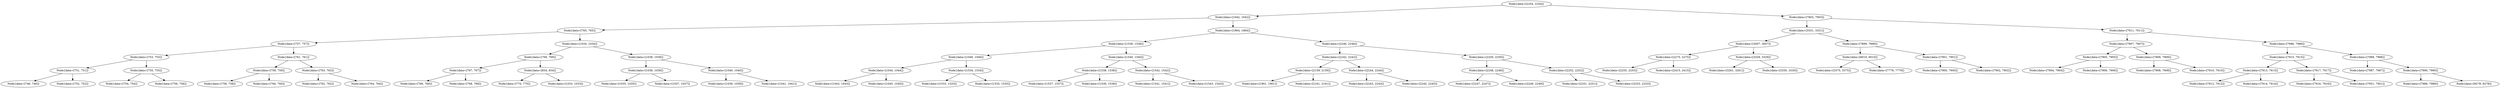 digraph G{
720939998 [label="Node{data=[2254, 2254]}"]
720939998 -> 637502419
637502419 [label="Node{data=[1042, 1042]}"]
637502419 -> 195814635
195814635 [label="Node{data=[765, 765]}"]
195814635 -> 848245896
848245896 [label="Node{data=[757, 757]}"]
848245896 -> 1564921692
1564921692 [label="Node{data=[753, 753]}"]
1564921692 -> 83770940
83770940 [label="Node{data=[751, 751]}"]
83770940 -> 1344671476
1344671476 [label="Node{data=[746, 746]}"]
83770940 -> 457595660
457595660 [label="Node{data=[752, 752]}"]
1564921692 -> 1880181527
1880181527 [label="Node{data=[755, 755]}"]
1880181527 -> 99325175
99325175 [label="Node{data=[754, 754]}"]
1880181527 -> 1708817168
1708817168 [label="Node{data=[756, 756]}"]
848245896 -> 1282261660
1282261660 [label="Node{data=[761, 761]}"]
1282261660 -> 920543733
920543733 [label="Node{data=[759, 759]}"]
920543733 -> 1867188213
1867188213 [label="Node{data=[758, 758]}"]
920543733 -> 1501553655
1501553655 [label="Node{data=[760, 760]}"]
1282261660 -> 2074387302
2074387302 [label="Node{data=[763, 763]}"]
2074387302 -> 1051767854
1051767854 [label="Node{data=[762, 762]}"]
2074387302 -> 158562466
158562466 [label="Node{data=[764, 764]}"]
195814635 -> 792019488
792019488 [label="Node{data=[1034, 1034]}"]
792019488 -> 1909746483
1909746483 [label="Node{data=[769, 769]}"]
1909746483 -> 1258205411
1258205411 [label="Node{data=[767, 767]}"]
1258205411 -> 1490708342
1490708342 [label="Node{data=[766, 766]}"]
1258205411 -> 1568348687
1568348687 [label="Node{data=[768, 768]}"]
1909746483 -> 254046048
254046048 [label="Node{data=[834, 834]}"]
254046048 -> 820162511
820162511 [label="Node{data=[770, 770]}"]
254046048 -> 990420850
990420850 [label="Node{data=[1033, 1033]}"]
792019488 -> 1042698622
1042698622 [label="Node{data=[1038, 1038]}"]
1042698622 -> 315979445
315979445 [label="Node{data=[1036, 1036]}"]
315979445 -> 929841143
929841143 [label="Node{data=[1035, 1035]}"]
315979445 -> 1222690151
1222690151 [label="Node{data=[1037, 1037]}"]
1042698622 -> 1153548452
1153548452 [label="Node{data=[1040, 1040]}"]
1153548452 -> 2098751063
2098751063 [label="Node{data=[1039, 1039]}"]
1153548452 -> 735935876
735935876 [label="Node{data=[1041, 1041]}"]
637502419 -> 1700286053
1700286053 [label="Node{data=[1864, 1864]}"]
1700286053 -> 794191498
794191498 [label="Node{data=[1536, 1536]}"]
794191498 -> 297961449
297961449 [label="Node{data=[1046, 1046]}"]
297961449 -> 1362356488
1362356488 [label="Node{data=[1044, 1044]}"]
1362356488 -> 1992277549
1992277549 [label="Node{data=[1043, 1043]}"]
1362356488 -> 1791091782
1791091782 [label="Node{data=[1045, 1045]}"]
297961449 -> 1866062648
1866062648 [label="Node{data=[1534, 1534]}"]
1866062648 -> 554435710
554435710 [label="Node{data=[1533, 1533]}"]
1866062648 -> 717854884
717854884 [label="Node{data=[1535, 1535]}"]
794191498 -> 1330625135
1330625135 [label="Node{data=[1540, 1540]}"]
1330625135 -> 1846433957
1846433957 [label="Node{data=[1538, 1538]}"]
1846433957 -> 794857198
794857198 [label="Node{data=[1537, 1537]}"]
1846433957 -> 1233796894
1233796894 [label="Node{data=[1539, 1539]}"]
1330625135 -> 2074376322
2074376322 [label="Node{data=[1542, 1542]}"]
2074376322 -> 1735642147
1735642147 [label="Node{data=[1541, 1541]}"]
2074376322 -> 1280256477
1280256477 [label="Node{data=[1543, 1543]}"]
1700286053 -> 1420139909
1420139909 [label="Node{data=[2246, 2246]}"]
1420139909 -> 211652603
211652603 [label="Node{data=[2242, 2242]}"]
211652603 -> 1970690207
1970690207 [label="Node{data=[2159, 2159]}"]
1970690207 -> 1078105645
1078105645 [label="Node{data=[1901, 1901]}"]
1970690207 -> 955474453
955474453 [label="Node{data=[2161, 2161]}"]
211652603 -> 1483849895
1483849895 [label="Node{data=[2244, 2244]}"]
1483849895 -> 520407446
520407446 [label="Node{data=[2243, 2243]}"]
1483849895 -> 1269024677
1269024677 [label="Node{data=[2245, 2245]}"]
1420139909 -> 1751377678
1751377678 [label="Node{data=[2250, 2250]}"]
1751377678 -> 1044473437
1044473437 [label="Node{data=[2248, 2248]}"]
1044473437 -> 120606842
120606842 [label="Node{data=[2247, 2247]}"]
1044473437 -> 1392189910
1392189910 [label="Node{data=[2249, 2249]}"]
1751377678 -> 634906384
634906384 [label="Node{data=[2252, 2252]}"]
634906384 -> 277945977
277945977 [label="Node{data=[2251, 2251]}"]
634906384 -> 363278225
363278225 [label="Node{data=[2253, 2253]}"]
720939998 -> 517560674
517560674 [label="Node{data=[7903, 7903]}"]
517560674 -> 78435022
78435022 [label="Node{data=[3331, 3331]}"]
78435022 -> 475428596
475428596 [label="Node{data=[3007, 3007]}"]
475428596 -> 807471432
807471432 [label="Node{data=[2275, 2275]}"]
807471432 -> 1692877927
1692877927 [label="Node{data=[2255, 2255]}"]
807471432 -> 104845463
104845463 [label="Node{data=[2415, 2415]}"]
475428596 -> 695334770
695334770 [label="Node{data=[3329, 3329]}"]
695334770 -> 295882845
295882845 [label="Node{data=[3261, 3261]}"]
695334770 -> 1329101426
1329101426 [label="Node{data=[3330, 3330]}"]
78435022 -> 939241578
939241578 [label="Node{data=[7899, 7899]}"]
939241578 -> 295111552
295111552 [label="Node{data=[6010, 6010]}"]
295111552 -> 372249047
372249047 [label="Node{data=[3375, 3375]}"]
295111552 -> 450298505
450298505 [label="Node{data=[7779, 7779]}"]
939241578 -> 1891993945
1891993945 [label="Node{data=[7901, 7901]}"]
1891993945 -> 1504139210
1504139210 [label="Node{data=[7900, 7900]}"]
1891993945 -> 1326402432
1326402432 [label="Node{data=[7902, 7902]}"]
517560674 -> 1844366242
1844366242 [label="Node{data=[7911, 7911]}"]
1844366242 -> 834471943
834471943 [label="Node{data=[7907, 7907]}"]
834471943 -> 1388773629
1388773629 [label="Node{data=[7905, 7905]}"]
1388773629 -> 1738605166
1738605166 [label="Node{data=[7904, 7904]}"]
1388773629 -> 2080995043
2080995043 [label="Node{data=[7906, 7906]}"]
834471943 -> 632136789
632136789 [label="Node{data=[7909, 7909]}"]
632136789 -> 1334286581
1334286581 [label="Node{data=[7908, 7908]}"]
632136789 -> 551178521
551178521 [label="Node{data=[7910, 7910]}"]
1844366242 -> 399742351
399742351 [label="Node{data=[7986, 7986]}"]
399742351 -> 1603540012
1603540012 [label="Node{data=[7915, 7915]}"]
1603540012 -> 749174555
749174555 [label="Node{data=[7913, 7913]}"]
749174555 -> 1585946895
1585946895 [label="Node{data=[7912, 7912]}"]
749174555 -> 1433610429
1433610429 [label="Node{data=[7914, 7914]}"]
1603540012 -> 708404043
708404043 [label="Node{data=[7917, 7917]}"]
708404043 -> 1039244976
1039244976 [label="Node{data=[7916, 7916]}"]
708404043 -> 1587404760
1587404760 [label="Node{data=[7951, 7951]}"]
399742351 -> 308748918
308748918 [label="Node{data=[7988, 7988]}"]
308748918 -> 1940203594
1940203594 [label="Node{data=[7987, 7987]}"]
308748918 -> 1116748944
1116748944 [label="Node{data=[7990, 7990]}"]
1116748944 -> 1917011973
1917011973 [label="Node{data=[7989, 7989]}"]
1116748944 -> 1503441065
1503441065 [label="Node{data=[8278, 8278]}"]
}